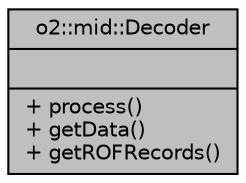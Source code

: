 digraph "o2::mid::Decoder"
{
 // INTERACTIVE_SVG=YES
  bgcolor="transparent";
  edge [fontname="Helvetica",fontsize="10",labelfontname="Helvetica",labelfontsize="10"];
  node [fontname="Helvetica",fontsize="10",shape=record];
  Node1 [label="{o2::mid::Decoder\n||+ process()\l+ getData()\l+ getROFRecords()\l}",height=0.2,width=0.4,color="black", fillcolor="grey75", style="filled", fontcolor="black"];
}
